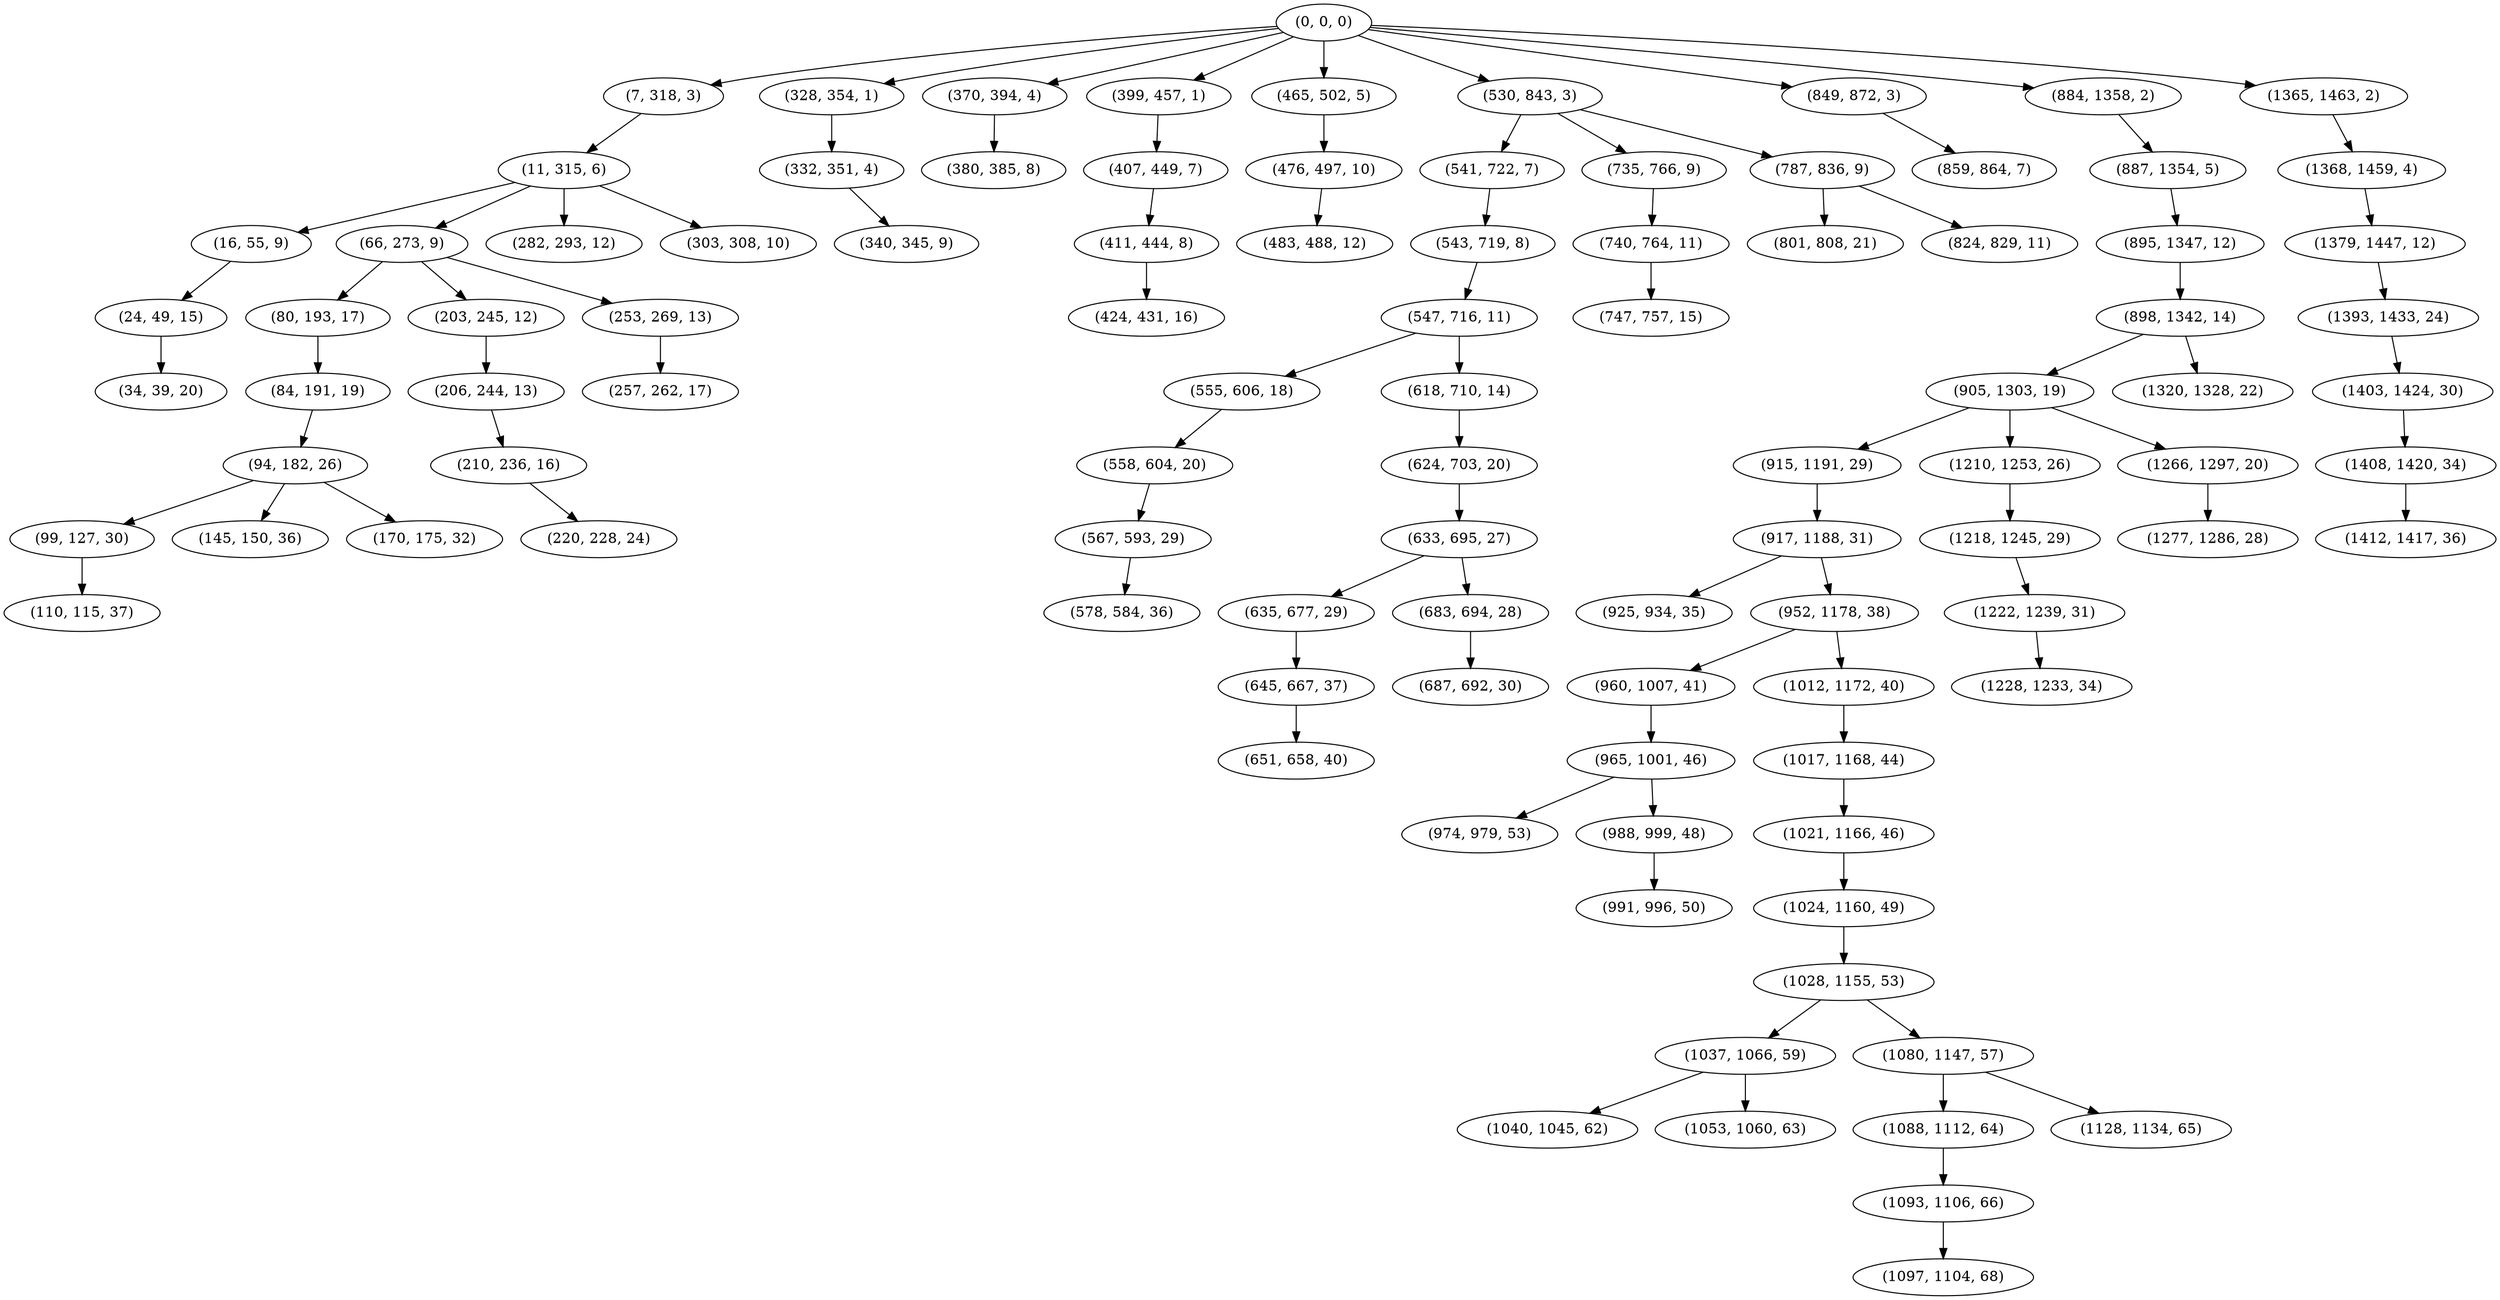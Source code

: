 digraph tree {
    "(0, 0, 0)";
    "(7, 318, 3)";
    "(11, 315, 6)";
    "(16, 55, 9)";
    "(24, 49, 15)";
    "(34, 39, 20)";
    "(66, 273, 9)";
    "(80, 193, 17)";
    "(84, 191, 19)";
    "(94, 182, 26)";
    "(99, 127, 30)";
    "(110, 115, 37)";
    "(145, 150, 36)";
    "(170, 175, 32)";
    "(203, 245, 12)";
    "(206, 244, 13)";
    "(210, 236, 16)";
    "(220, 228, 24)";
    "(253, 269, 13)";
    "(257, 262, 17)";
    "(282, 293, 12)";
    "(303, 308, 10)";
    "(328, 354, 1)";
    "(332, 351, 4)";
    "(340, 345, 9)";
    "(370, 394, 4)";
    "(380, 385, 8)";
    "(399, 457, 1)";
    "(407, 449, 7)";
    "(411, 444, 8)";
    "(424, 431, 16)";
    "(465, 502, 5)";
    "(476, 497, 10)";
    "(483, 488, 12)";
    "(530, 843, 3)";
    "(541, 722, 7)";
    "(543, 719, 8)";
    "(547, 716, 11)";
    "(555, 606, 18)";
    "(558, 604, 20)";
    "(567, 593, 29)";
    "(578, 584, 36)";
    "(618, 710, 14)";
    "(624, 703, 20)";
    "(633, 695, 27)";
    "(635, 677, 29)";
    "(645, 667, 37)";
    "(651, 658, 40)";
    "(683, 694, 28)";
    "(687, 692, 30)";
    "(735, 766, 9)";
    "(740, 764, 11)";
    "(747, 757, 15)";
    "(787, 836, 9)";
    "(801, 808, 21)";
    "(824, 829, 11)";
    "(849, 872, 3)";
    "(859, 864, 7)";
    "(884, 1358, 2)";
    "(887, 1354, 5)";
    "(895, 1347, 12)";
    "(898, 1342, 14)";
    "(905, 1303, 19)";
    "(915, 1191, 29)";
    "(917, 1188, 31)";
    "(925, 934, 35)";
    "(952, 1178, 38)";
    "(960, 1007, 41)";
    "(965, 1001, 46)";
    "(974, 979, 53)";
    "(988, 999, 48)";
    "(991, 996, 50)";
    "(1012, 1172, 40)";
    "(1017, 1168, 44)";
    "(1021, 1166, 46)";
    "(1024, 1160, 49)";
    "(1028, 1155, 53)";
    "(1037, 1066, 59)";
    "(1040, 1045, 62)";
    "(1053, 1060, 63)";
    "(1080, 1147, 57)";
    "(1088, 1112, 64)";
    "(1093, 1106, 66)";
    "(1097, 1104, 68)";
    "(1128, 1134, 65)";
    "(1210, 1253, 26)";
    "(1218, 1245, 29)";
    "(1222, 1239, 31)";
    "(1228, 1233, 34)";
    "(1266, 1297, 20)";
    "(1277, 1286, 28)";
    "(1320, 1328, 22)";
    "(1365, 1463, 2)";
    "(1368, 1459, 4)";
    "(1379, 1447, 12)";
    "(1393, 1433, 24)";
    "(1403, 1424, 30)";
    "(1408, 1420, 34)";
    "(1412, 1417, 36)";
    "(0, 0, 0)" -> "(7, 318, 3)";
    "(0, 0, 0)" -> "(328, 354, 1)";
    "(0, 0, 0)" -> "(370, 394, 4)";
    "(0, 0, 0)" -> "(399, 457, 1)";
    "(0, 0, 0)" -> "(465, 502, 5)";
    "(0, 0, 0)" -> "(530, 843, 3)";
    "(0, 0, 0)" -> "(849, 872, 3)";
    "(0, 0, 0)" -> "(884, 1358, 2)";
    "(0, 0, 0)" -> "(1365, 1463, 2)";
    "(7, 318, 3)" -> "(11, 315, 6)";
    "(11, 315, 6)" -> "(16, 55, 9)";
    "(11, 315, 6)" -> "(66, 273, 9)";
    "(11, 315, 6)" -> "(282, 293, 12)";
    "(11, 315, 6)" -> "(303, 308, 10)";
    "(16, 55, 9)" -> "(24, 49, 15)";
    "(24, 49, 15)" -> "(34, 39, 20)";
    "(66, 273, 9)" -> "(80, 193, 17)";
    "(66, 273, 9)" -> "(203, 245, 12)";
    "(66, 273, 9)" -> "(253, 269, 13)";
    "(80, 193, 17)" -> "(84, 191, 19)";
    "(84, 191, 19)" -> "(94, 182, 26)";
    "(94, 182, 26)" -> "(99, 127, 30)";
    "(94, 182, 26)" -> "(145, 150, 36)";
    "(94, 182, 26)" -> "(170, 175, 32)";
    "(99, 127, 30)" -> "(110, 115, 37)";
    "(203, 245, 12)" -> "(206, 244, 13)";
    "(206, 244, 13)" -> "(210, 236, 16)";
    "(210, 236, 16)" -> "(220, 228, 24)";
    "(253, 269, 13)" -> "(257, 262, 17)";
    "(328, 354, 1)" -> "(332, 351, 4)";
    "(332, 351, 4)" -> "(340, 345, 9)";
    "(370, 394, 4)" -> "(380, 385, 8)";
    "(399, 457, 1)" -> "(407, 449, 7)";
    "(407, 449, 7)" -> "(411, 444, 8)";
    "(411, 444, 8)" -> "(424, 431, 16)";
    "(465, 502, 5)" -> "(476, 497, 10)";
    "(476, 497, 10)" -> "(483, 488, 12)";
    "(530, 843, 3)" -> "(541, 722, 7)";
    "(530, 843, 3)" -> "(735, 766, 9)";
    "(530, 843, 3)" -> "(787, 836, 9)";
    "(541, 722, 7)" -> "(543, 719, 8)";
    "(543, 719, 8)" -> "(547, 716, 11)";
    "(547, 716, 11)" -> "(555, 606, 18)";
    "(547, 716, 11)" -> "(618, 710, 14)";
    "(555, 606, 18)" -> "(558, 604, 20)";
    "(558, 604, 20)" -> "(567, 593, 29)";
    "(567, 593, 29)" -> "(578, 584, 36)";
    "(618, 710, 14)" -> "(624, 703, 20)";
    "(624, 703, 20)" -> "(633, 695, 27)";
    "(633, 695, 27)" -> "(635, 677, 29)";
    "(633, 695, 27)" -> "(683, 694, 28)";
    "(635, 677, 29)" -> "(645, 667, 37)";
    "(645, 667, 37)" -> "(651, 658, 40)";
    "(683, 694, 28)" -> "(687, 692, 30)";
    "(735, 766, 9)" -> "(740, 764, 11)";
    "(740, 764, 11)" -> "(747, 757, 15)";
    "(787, 836, 9)" -> "(801, 808, 21)";
    "(787, 836, 9)" -> "(824, 829, 11)";
    "(849, 872, 3)" -> "(859, 864, 7)";
    "(884, 1358, 2)" -> "(887, 1354, 5)";
    "(887, 1354, 5)" -> "(895, 1347, 12)";
    "(895, 1347, 12)" -> "(898, 1342, 14)";
    "(898, 1342, 14)" -> "(905, 1303, 19)";
    "(898, 1342, 14)" -> "(1320, 1328, 22)";
    "(905, 1303, 19)" -> "(915, 1191, 29)";
    "(905, 1303, 19)" -> "(1210, 1253, 26)";
    "(905, 1303, 19)" -> "(1266, 1297, 20)";
    "(915, 1191, 29)" -> "(917, 1188, 31)";
    "(917, 1188, 31)" -> "(925, 934, 35)";
    "(917, 1188, 31)" -> "(952, 1178, 38)";
    "(952, 1178, 38)" -> "(960, 1007, 41)";
    "(952, 1178, 38)" -> "(1012, 1172, 40)";
    "(960, 1007, 41)" -> "(965, 1001, 46)";
    "(965, 1001, 46)" -> "(974, 979, 53)";
    "(965, 1001, 46)" -> "(988, 999, 48)";
    "(988, 999, 48)" -> "(991, 996, 50)";
    "(1012, 1172, 40)" -> "(1017, 1168, 44)";
    "(1017, 1168, 44)" -> "(1021, 1166, 46)";
    "(1021, 1166, 46)" -> "(1024, 1160, 49)";
    "(1024, 1160, 49)" -> "(1028, 1155, 53)";
    "(1028, 1155, 53)" -> "(1037, 1066, 59)";
    "(1028, 1155, 53)" -> "(1080, 1147, 57)";
    "(1037, 1066, 59)" -> "(1040, 1045, 62)";
    "(1037, 1066, 59)" -> "(1053, 1060, 63)";
    "(1080, 1147, 57)" -> "(1088, 1112, 64)";
    "(1080, 1147, 57)" -> "(1128, 1134, 65)";
    "(1088, 1112, 64)" -> "(1093, 1106, 66)";
    "(1093, 1106, 66)" -> "(1097, 1104, 68)";
    "(1210, 1253, 26)" -> "(1218, 1245, 29)";
    "(1218, 1245, 29)" -> "(1222, 1239, 31)";
    "(1222, 1239, 31)" -> "(1228, 1233, 34)";
    "(1266, 1297, 20)" -> "(1277, 1286, 28)";
    "(1365, 1463, 2)" -> "(1368, 1459, 4)";
    "(1368, 1459, 4)" -> "(1379, 1447, 12)";
    "(1379, 1447, 12)" -> "(1393, 1433, 24)";
    "(1393, 1433, 24)" -> "(1403, 1424, 30)";
    "(1403, 1424, 30)" -> "(1408, 1420, 34)";
    "(1408, 1420, 34)" -> "(1412, 1417, 36)";
}
